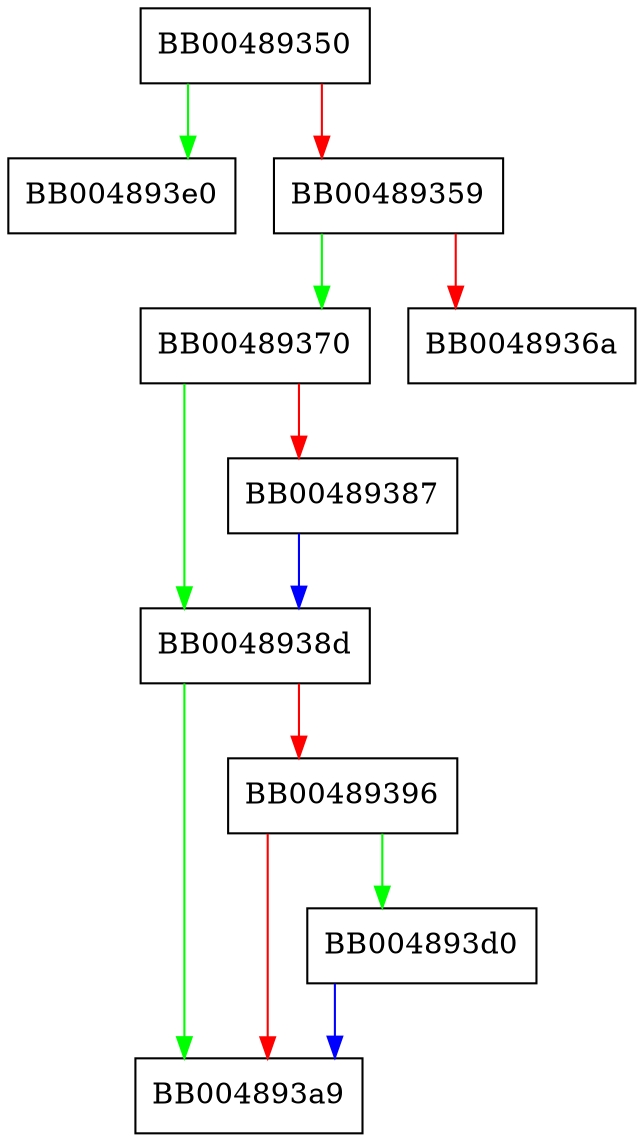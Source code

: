digraph SSL_free {
  node [shape="box"];
  graph [splines=ortho];
  BB00489350 -> BB004893e0 [color="green"];
  BB00489350 -> BB00489359 [color="red"];
  BB00489359 -> BB00489370 [color="green"];
  BB00489359 -> BB0048936a [color="red"];
  BB00489370 -> BB0048938d [color="green"];
  BB00489370 -> BB00489387 [color="red"];
  BB00489387 -> BB0048938d [color="blue"];
  BB0048938d -> BB004893a9 [color="green"];
  BB0048938d -> BB00489396 [color="red"];
  BB00489396 -> BB004893d0 [color="green"];
  BB00489396 -> BB004893a9 [color="red"];
  BB004893d0 -> BB004893a9 [color="blue"];
}